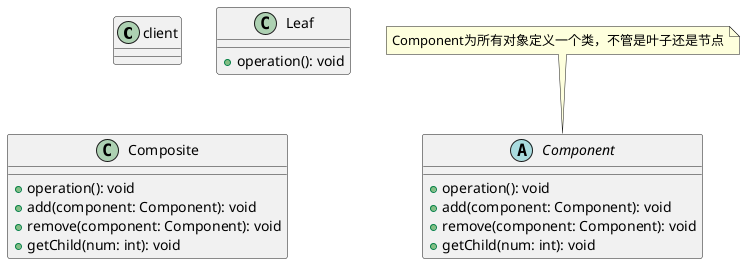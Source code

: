 @startuml

class client
abstract class Component
note top of Component : Component为所有对象定义一个类，不管是叶子还是节点
Component : +operation(): void
Component : +add(component: Component): void
Component : +remove(component: Component): void
Component : +getChild(num: int): void
class Leaf
Leaf : +operation(): void
class Composite
Composite : +operation(): void
Composite : +add(component: Component): void
Composite : +remove(component: Component): void
Composite : +getChild(num: int): void



@enduml